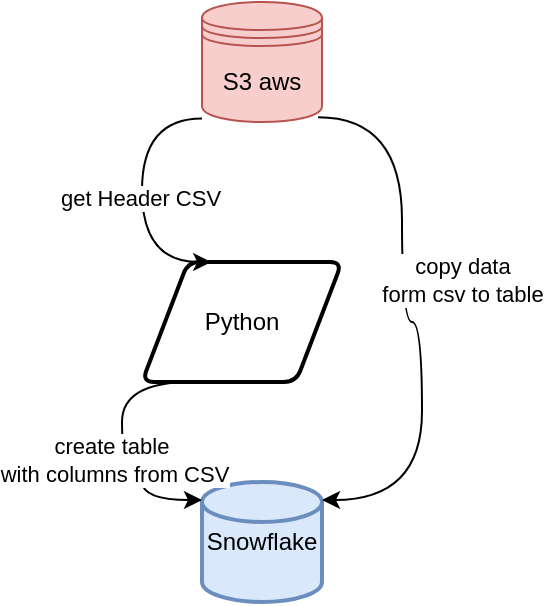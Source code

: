 <mxfile version="25.0.3">
  <diagram name="Página-1" id="RTQ_2zALifwne0VyCoiF">
    <mxGraphModel dx="1050" dy="530" grid="1" gridSize="10" guides="1" tooltips="1" connect="1" arrows="1" fold="1" page="1" pageScale="1" pageWidth="827" pageHeight="1169" math="0" shadow="0">
      <root>
        <mxCell id="0" />
        <mxCell id="1" parent="0" />
        <mxCell id="0a4a_-yq5lSjFAzIic6y-1" value="S3 aws" style="shape=datastore;whiteSpace=wrap;html=1;fillColor=#f8cecc;strokeColor=#b85450;" vertex="1" parent="1">
          <mxGeometry x="320" y="90" width="60" height="60" as="geometry" />
        </mxCell>
        <mxCell id="0a4a_-yq5lSjFAzIic6y-2" value="Snowflake" style="strokeWidth=2;html=1;shape=mxgraph.flowchart.database;whiteSpace=wrap;fillColor=#dae8fc;strokeColor=#6c8ebf;" vertex="1" parent="1">
          <mxGeometry x="320" y="330" width="60" height="60" as="geometry" />
        </mxCell>
        <mxCell id="0a4a_-yq5lSjFAzIic6y-3" value="Python" style="shape=parallelogram;html=1;strokeWidth=2;perimeter=parallelogramPerimeter;whiteSpace=wrap;rounded=1;arcSize=12;size=0.23;" vertex="1" parent="1">
          <mxGeometry x="290" y="220" width="100" height="60" as="geometry" />
        </mxCell>
        <mxCell id="0a4a_-yq5lSjFAzIic6y-4" value="" style="endArrow=classic;html=1;rounded=0;exitX=0.85;exitY=0.95;exitDx=0;exitDy=0;exitPerimeter=0;entryX=0.856;entryY=-0.02;entryDx=0;entryDy=0;entryPerimeter=0;edgeStyle=orthogonalEdgeStyle;curved=1;" edge="1" parent="1">
          <mxGeometry width="50" height="50" relative="1" as="geometry">
            <mxPoint x="320" y="148.2" as="sourcePoint" />
            <mxPoint x="324.6" y="220.0" as="targetPoint" />
            <Array as="points">
              <mxPoint x="290" y="148" />
              <mxPoint x="290" y="220" />
            </Array>
          </mxGeometry>
        </mxCell>
        <mxCell id="0a4a_-yq5lSjFAzIic6y-6" value="get Header CSV" style="edgeLabel;html=1;align=center;verticalAlign=middle;resizable=0;points=[];" vertex="1" connectable="0" parent="0a4a_-yq5lSjFAzIic6y-4">
          <mxGeometry x="0.024" y="-1" relative="1" as="geometry">
            <mxPoint as="offset" />
          </mxGeometry>
        </mxCell>
        <mxCell id="0a4a_-yq5lSjFAzIic6y-7" value="" style="endArrow=classic;html=1;rounded=0;exitX=0.25;exitY=1;exitDx=0;exitDy=0;entryX=0;entryY=0.15;entryDx=0;entryDy=0;entryPerimeter=0;edgeStyle=orthogonalEdgeStyle;curved=1;" edge="1" parent="1" source="0a4a_-yq5lSjFAzIic6y-3" target="0a4a_-yq5lSjFAzIic6y-2">
          <mxGeometry width="50" height="50" relative="1" as="geometry">
            <mxPoint x="390" y="300" as="sourcePoint" />
            <mxPoint x="440" y="250" as="targetPoint" />
            <Array as="points">
              <mxPoint x="280" y="280" />
              <mxPoint x="280" y="320" />
              <mxPoint x="290" y="320" />
              <mxPoint x="290" y="339" />
            </Array>
          </mxGeometry>
        </mxCell>
        <mxCell id="0a4a_-yq5lSjFAzIic6y-8" value="create table&amp;nbsp;&lt;div&gt;with columns from CSV&lt;/div&gt;" style="edgeLabel;html=1;align=center;verticalAlign=middle;resizable=0;points=[];" vertex="1" connectable="0" parent="0a4a_-yq5lSjFAzIic6y-7">
          <mxGeometry x="0.101" y="-4" relative="1" as="geometry">
            <mxPoint as="offset" />
          </mxGeometry>
        </mxCell>
        <mxCell id="0a4a_-yq5lSjFAzIic6y-9" value="" style="endArrow=classic;html=1;rounded=0;exitX=0.967;exitY=0.96;exitDx=0;exitDy=0;exitPerimeter=0;entryX=1;entryY=0.15;entryDx=0;entryDy=0;entryPerimeter=0;edgeStyle=orthogonalEdgeStyle;curved=1;" edge="1" parent="1" source="0a4a_-yq5lSjFAzIic6y-1" target="0a4a_-yq5lSjFAzIic6y-2">
          <mxGeometry width="50" height="50" relative="1" as="geometry">
            <mxPoint x="390" y="300" as="sourcePoint" />
            <mxPoint x="440" y="250" as="targetPoint" />
            <Array as="points">
              <mxPoint x="420" y="148" />
              <mxPoint x="420" y="250" />
              <mxPoint x="430" y="250" />
              <mxPoint x="430" y="339" />
            </Array>
          </mxGeometry>
        </mxCell>
        <mxCell id="0a4a_-yq5lSjFAzIic6y-10" value="copy data&lt;br&gt;form csv to table" style="edgeLabel;html=1;align=center;verticalAlign=middle;resizable=0;points=[];" vertex="1" connectable="0" parent="0a4a_-yq5lSjFAzIic6y-9">
          <mxGeometry x="-0.16" relative="1" as="geometry">
            <mxPoint x="30" as="offset" />
          </mxGeometry>
        </mxCell>
      </root>
    </mxGraphModel>
  </diagram>
</mxfile>
